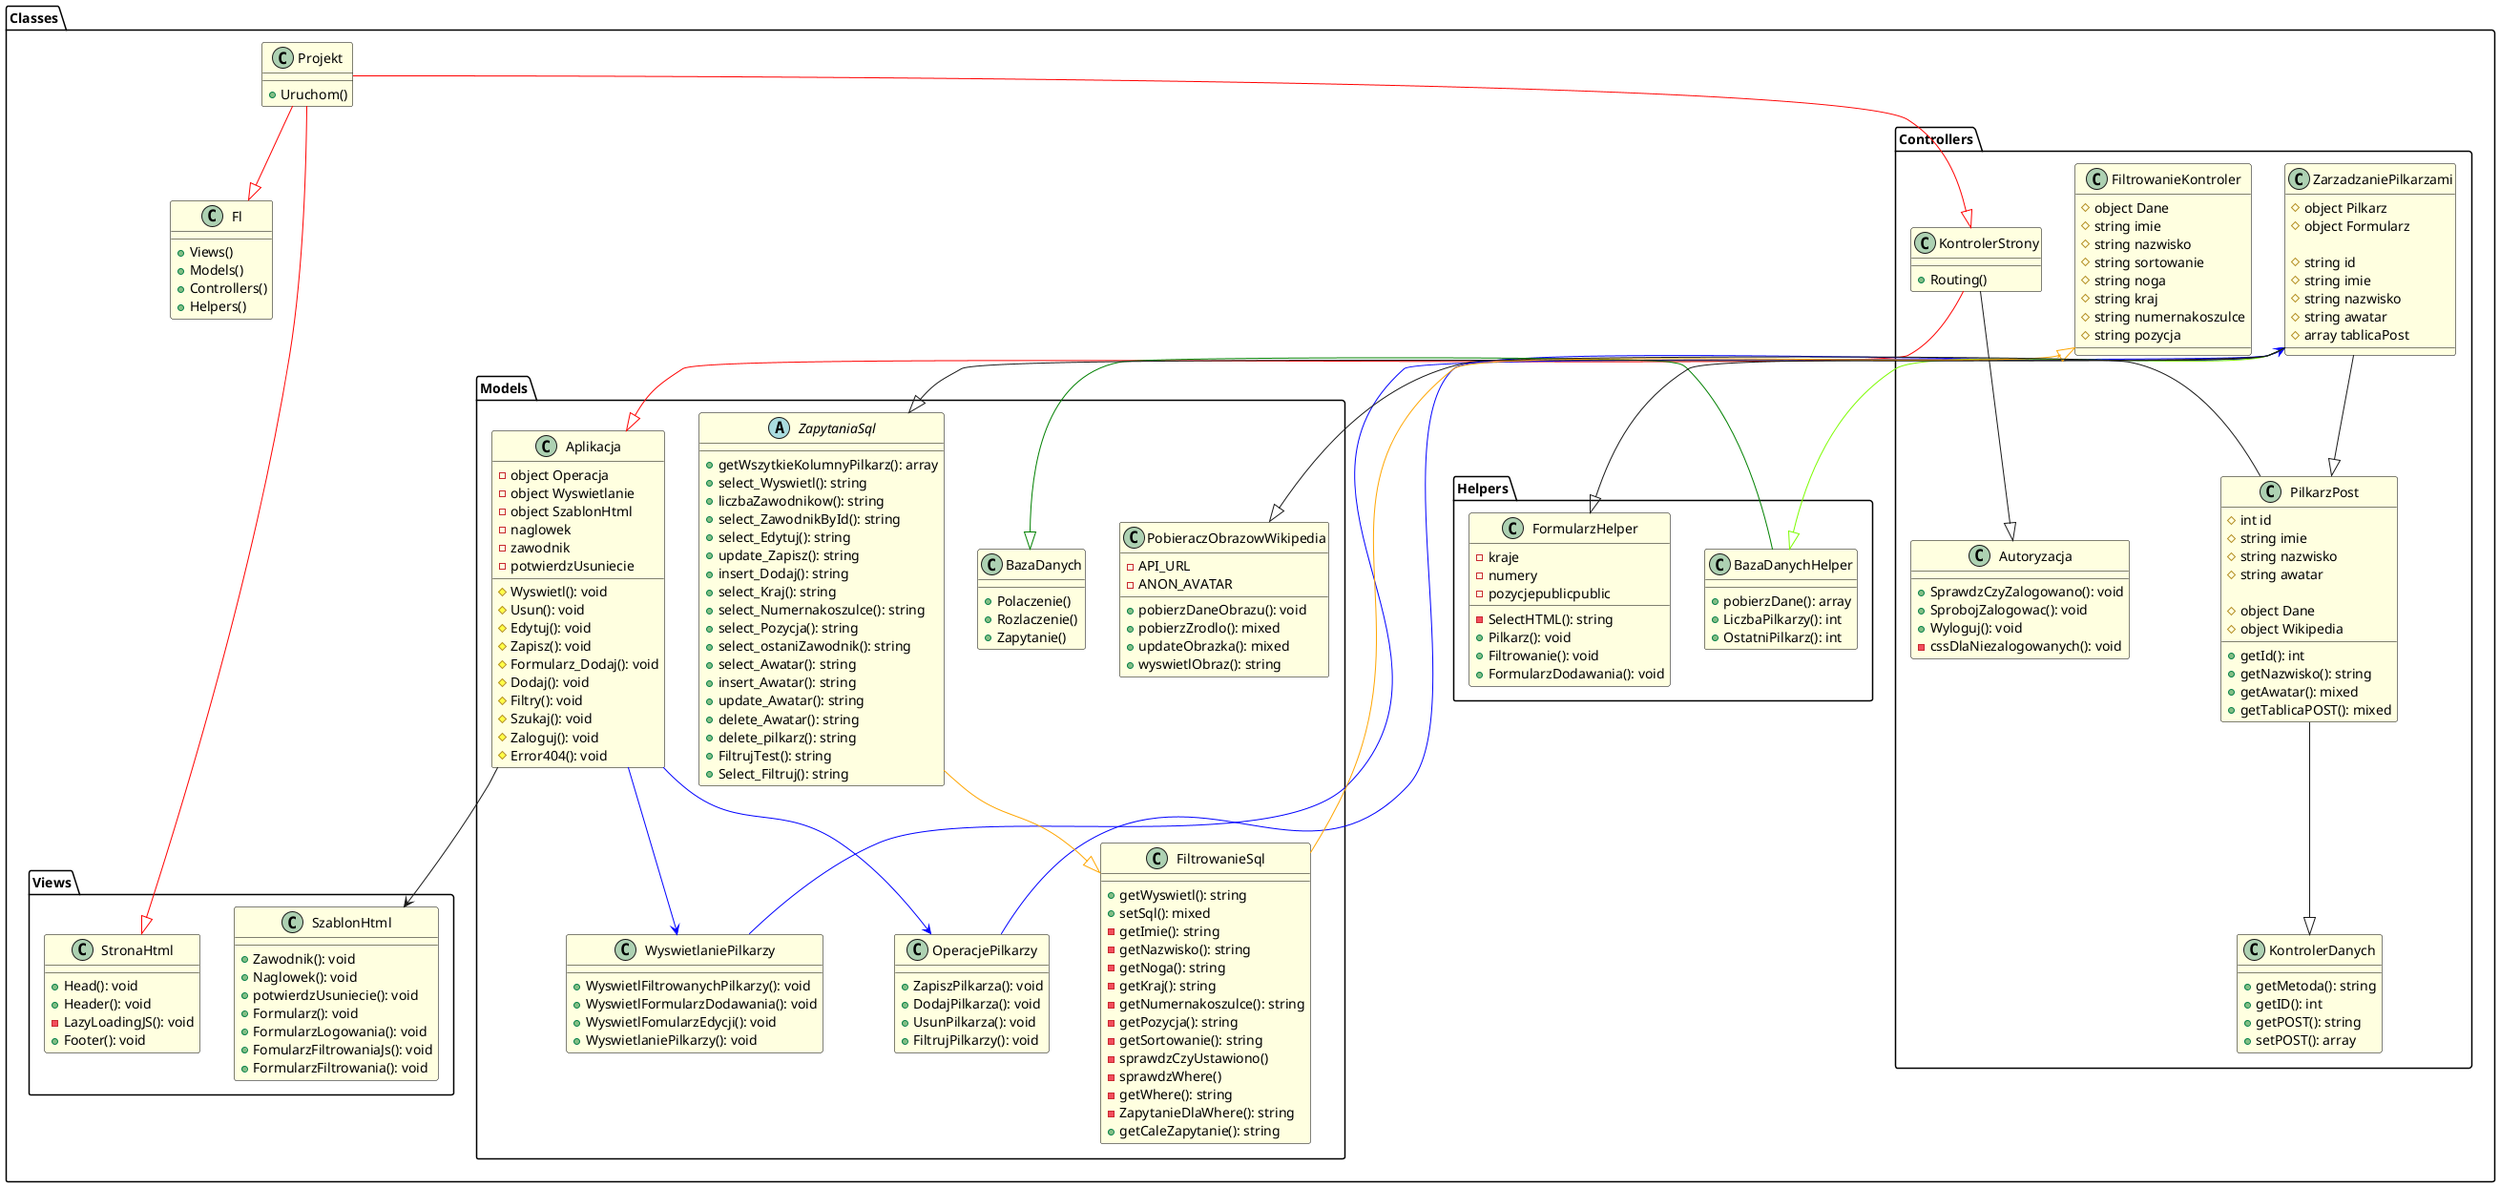 @startuml DiagramKlas
skinparam class {
    BackgroundColor LightYellow
    BorderColor Black
}

package "Classes" {

    package "Models" {
        class Aplikacja {
            - object Operacja
            - object Wyswietlanie
            - object SzablonHtml
            - naglowek
            - zawodnik
            - potwierdzUsuniecie

            # Wyswietl(): void
            # Usun(): void
            # Edytuj(): void
            # Zapisz(): void
            # Formularz_Dodaj(): void
            # Dodaj(): void
            # Filtry(): void
            # Szukaj(): void
            # Zaloguj(): void
            # Error404(): void
        }
        class BazaDanych {
            + Polaczenie()
            + Rozlaczenie()
            + Zapytanie()
        }
        class WyswietlaniePilkarzy{
            + WyswietlFiltrowanychPilkarzy(): void
            + WyswietlFormularzDodawania(): void
            + WyswietlFomularzEdycji(): void
            + WyswietlaniePilkarzy(): void
        }

        class OperacjePilkarzy{
            + ZapiszPilkarza(): void
            + DodajPilkarza(): void
            + UsunPilkarza(): void
            + FiltrujPilkarzy(): void
        }

        class PobieraczObrazowWikipedia{
            - API_URL
            - ANON_AVATAR
            +pobierzDaneObrazu(): void
            +pobierzZrodlo(): mixed
            +updateObrazka(): mixed
            +wyswietlObraz(): string
        }

        abstract class ZapytaniaSql{
            +getWszytkieKolumnyPilkarz(): array
            +select_Wyswietl(): string
            +liczbaZawodnikow(): string
            +select_ZawodnikById(): string
            +select_Edytuj(): string
            +update_Zapisz(): string
            +insert_Dodaj(): string
            +select_Kraj(): string
            +select_Numernakoszulce(): string
            +select_Pozycja(): string
            +select_ostaniZawodnik(): string
            +select_Awatar(): string
            +insert_Awatar(): string
            +update_Awatar(): string
            +delete_Awatar(): string
            +delete_pilkarz(): string
            +FiltrujTest(): string
            +Select_Filtruj(): string
        }
        class FiltrowanieSql{
            +getWyswietl(): string
            +setSql(): mixed
            -getImie(): string
            -getNazwisko(): string
            -getNoga(): string
            -getKraj(): string
            -getNumernakoszulce(): string
            -getPozycja(): string
            -getSortowanie(): string
            -sprawdzCzyUstawiono()
            -sprawdzWhere()
            -getWhere(): string
            -ZapytanieDlaWhere(): string
            +getCaleZapytanie(): string
        }
    }


    package "Views"{
        class StronaHtml{
            +Head(): void
            +Header(): void
            -LazyLoadingJS(): void
            +Footer(): void

        }

        class SzablonHtml {
            +Zawodnik(): void
            +Naglowek(): void
            +potwierdzUsuniecie(): void
            +Formularz(): void
            +FormularzLogowania(): void
            +FomularzFiltrowaniaJs(): void
            +FormularzFiltrowania(): void
        }

    }

        package "Controllers" {

        class Autoryzacja{

            + SprawdzCzyZalogowano(): void
            + SprobojZalogowac(): void
            + Wyloguj(): void
            -cssDlaNiezalogowanych(): void
        }
        class FiltrowanieKontroler{
            # object Dane 
            # string imie
            # string nazwisko 
            # string sortowanie
            # string noga
            # string kraj 
            # string numernakoszulce 
            # string pozycja 

        }
        class KontrolerDanych{
            +getMetoda(): string
            +getID(): int
            +getPOST(): string
            +setPOST(): array

        }
        class KontrolerStrony{
            +Routing()
        }

        class PilkarzPost{
            # int id
            # string imie
            # string nazwisko
            # string awatar

            # object Dane
            # object Wikipedia

            +getId(): int
            +getNazwisko(): string
            +getAwatar(): mixed
            +getTablicaPOST(): mixed
        }

        class ZarzadzaniePilkarzami{
            # object Pilkarz
            # object Formularz

            # string id
            # string imie
            # string nazwisko
            # string awatar
            # array tablicaPost
        }

    }


    package "Helpers" {

        class BazaDanychHelper
        {
            +pobierzDane(): array
            +LiczbaPilkarzy(): int
            +OstatniPilkarz(): int
        }

        class FormularzHelper
        {
            -kraje
            -numery
            -pozycjepublicpublic
            -SelectHTML(): string
            +Pilkarz(): void
            +Filtrowanie(): void
            +FormularzDodawania(): void
        }
    }


    class Projekt {
        + Uruchom()
    }

    class Fl{
        +Views()
        +Models()
        +Controllers()
        +Helpers()
    }

    
    Projekt --|> Fl #Red
    Projekt --|> KontrolerStrony #Red
    Projekt --|> StronaHtml #Red

    KontrolerStrony --|> Aplikacja #Red
    KontrolerStrony --|> Autoryzacja

    Aplikacja --> SzablonHtml
    Aplikacja --> WyswietlaniePilkarzy #Blue
    Aplikacja --> OperacjePilkarzy #Blue

    OperacjePilkarzy --> ZarzadzaniePilkarzami #Blue
    WyswietlaniePilkarzy --> ZarzadzaniePilkarzami #Blue

    BazaDanychHelper --|> BazaDanych #Green

    ZarzadzaniePilkarzami --|> BazaDanychHelper #LawnGreen
    ZarzadzaniePilkarzami --|> ZapytaniaSql
    ZarzadzaniePilkarzami --|> PilkarzPost
    ZarzadzaniePilkarzami --|> FormularzHelper



    ZapytaniaSql --|> FiltrowanieSql #Orange
    FiltrowanieSql --|> FiltrowanieKontroler #Orange

    PilkarzPost --|> PobieraczObrazowWikipedia
    PilkarzPost --|> KontrolerDanych



}
@enduml
